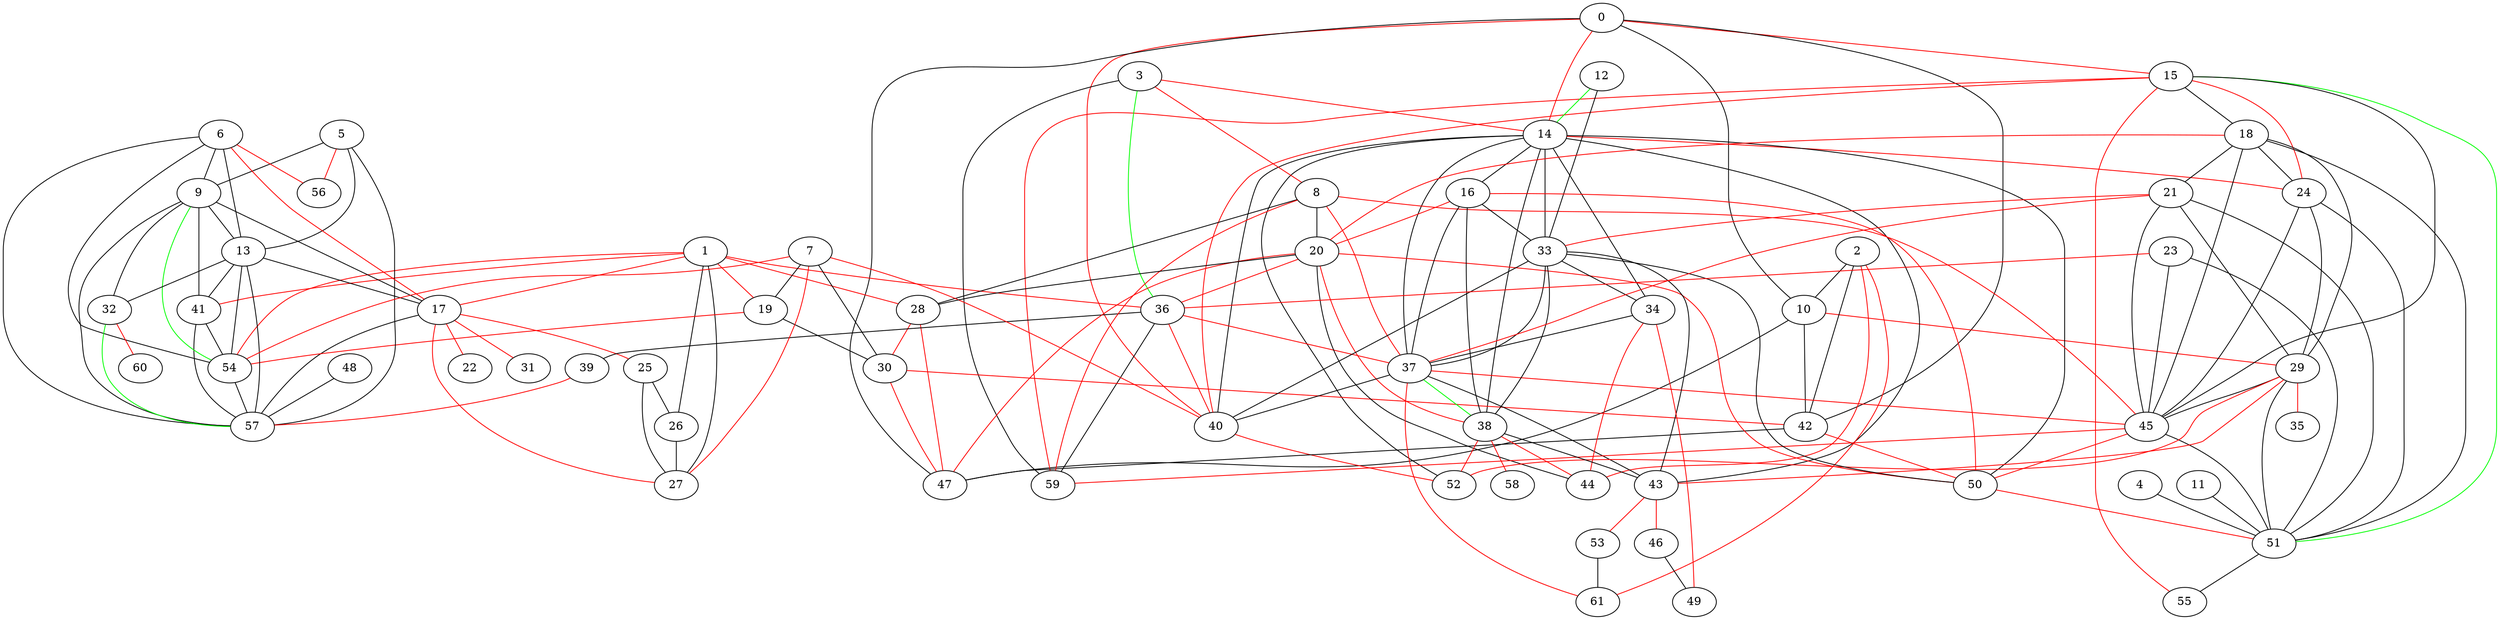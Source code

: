 graph {
	0 -- 10
	0 -- 14 [color=red]
	0 -- 15 [color=red]
	0 -- 40 [color=red]
	0 -- 42
	0 -- 47
	1 -- 17 [color=red]
	1 -- 19 [color=red]
	1 -- 26
	1 -- 27
	1 -- 28 [color=red]
	1 -- 36 [color=red]
	1 -- 41 [color=red]
	1 -- 54 [color=red]
	2 -- 10
	2 -- 42
	2 -- 44 [color=red]
	2 -- 61 [color=red]
	3 -- 8 [color=red]
	3 -- 14 [color=red]
	3 -- 59
	4 -- 51
	5 -- 9
	5 -- 13
	5 -- 56 [color=red]
	5 -- 57
	6 -- 9
	6 -- 13
	6 -- 17 [color=red]
	6 -- 54
	6 -- 56 [color=red]
	6 -- 57
	7 -- 19
	7 -- 27 [color=red]
	7 -- 30
	7 -- 40 [color=red]
	7 -- 54 [color=red]
	8 -- 20
	8 -- 28
	8 -- 37 [color=red]
	8 -- 45 [color=red]
	8 -- 59 [color=red]
	9 -- 13
	9 -- 17
	9 -- 32
	9 -- 41
	9 -- 57
	10 -- 29 [color=red]
	10 -- 42
	10 -- 47
	11 -- 51
	12 -- 33
	13 -- 17
	13 -- 32
	13 -- 41
	13 -- 54
	13 -- 57
	14 -- 16
	14 -- 24 [color=red]
	14 -- 33
	14 -- 34
	14 -- 37
	14 -- 38
	14 -- 40
	14 -- 43
	14 -- 50
	14 -- 52
	15 -- 18
	15 -- 24 [color=red]
	15 -- 40 [color=red]
	15 -- 45
	15 -- 55 [color=red]
	15 -- 59 [color=red]
	16 -- 20 [color=red]
	16 -- 33
	16 -- 37
	16 -- 38
	16 -- 50 [color=red]
	17 -- 22 [color=red]
	17 -- 25 [color=red]
	17 -- 27 [color=red]
	17 -- 31 [color=red]
	17 -- 57
	18 -- 20 [color=red]
	18 -- 21
	18 -- 24
	18 -- 29
	18 -- 45
	18 -- 51
	19 -- 30
	19 -- 54 [color=red]
	20 -- 28
	20 -- 36 [color=red]
	20 -- 38 [color=red]
	20 -- 44
	20 -- 47 [color=red]
	20 -- 50 [color=red]
	21 -- 29
	21 -- 33 [color=red]
	21 -- 37 [color=red]
	21 -- 45
	21 -- 51
	23 -- 36 [color=red]
	23 -- 45
	23 -- 51
	24 -- 29
	24 -- 45
	24 -- 51
	25 -- 26
	25 -- 27
	26 -- 27
	28 -- 30 [color=red]
	28 -- 47 [color=red]
	29 -- 35 [color=red]
	29 -- 43 [color=red]
	29 -- 45
	29 -- 51
	29 -- 52 [color=red]
	30 -- 42 [color=red]
	30 -- 47 [color=red]
	32 -- 60 [color=red]
	33 -- 34
	33 -- 37
	33 -- 38
	33 -- 40
	33 -- 43
	33 -- 50
	34 -- 37
	34 -- 44 [color=red]
	34 -- 49 [color=red]
	36 -- 37 [color=red]
	36 -- 39
	36 -- 40 [color=red]
	36 -- 59
	37 -- 40
	37 -- 43
	37 -- 45 [color=red]
	37 -- 61 [color=red]
	38 -- 43
	38 -- 44 [color=red]
	38 -- 52 [color=red]
	38 -- 58 [color=red]
	39 -- 57 [color=red]
	40 -- 52 [color=red]
	41 -- 54
	41 -- 57
	42 -- 47
	42 -- 50 [color=red]
	43 -- 46 [color=red]
	43 -- 53 [color=red]
	45 -- 50 [color=red]
	45 -- 51
	45 -- 59 [color=red]
	46 -- 49
	48 -- 57
	50 -- 51 [color=red]
	51 -- 55
	53 -- 61
	54 -- 57
	3 -- 36 [color=green]
	9 -- 54 [color=green]
	12 -- 14 [color=green]
	15 -- 51 [color=green]
	32 -- 57 [color=green]
	37 -- 38 [color=green]
}
